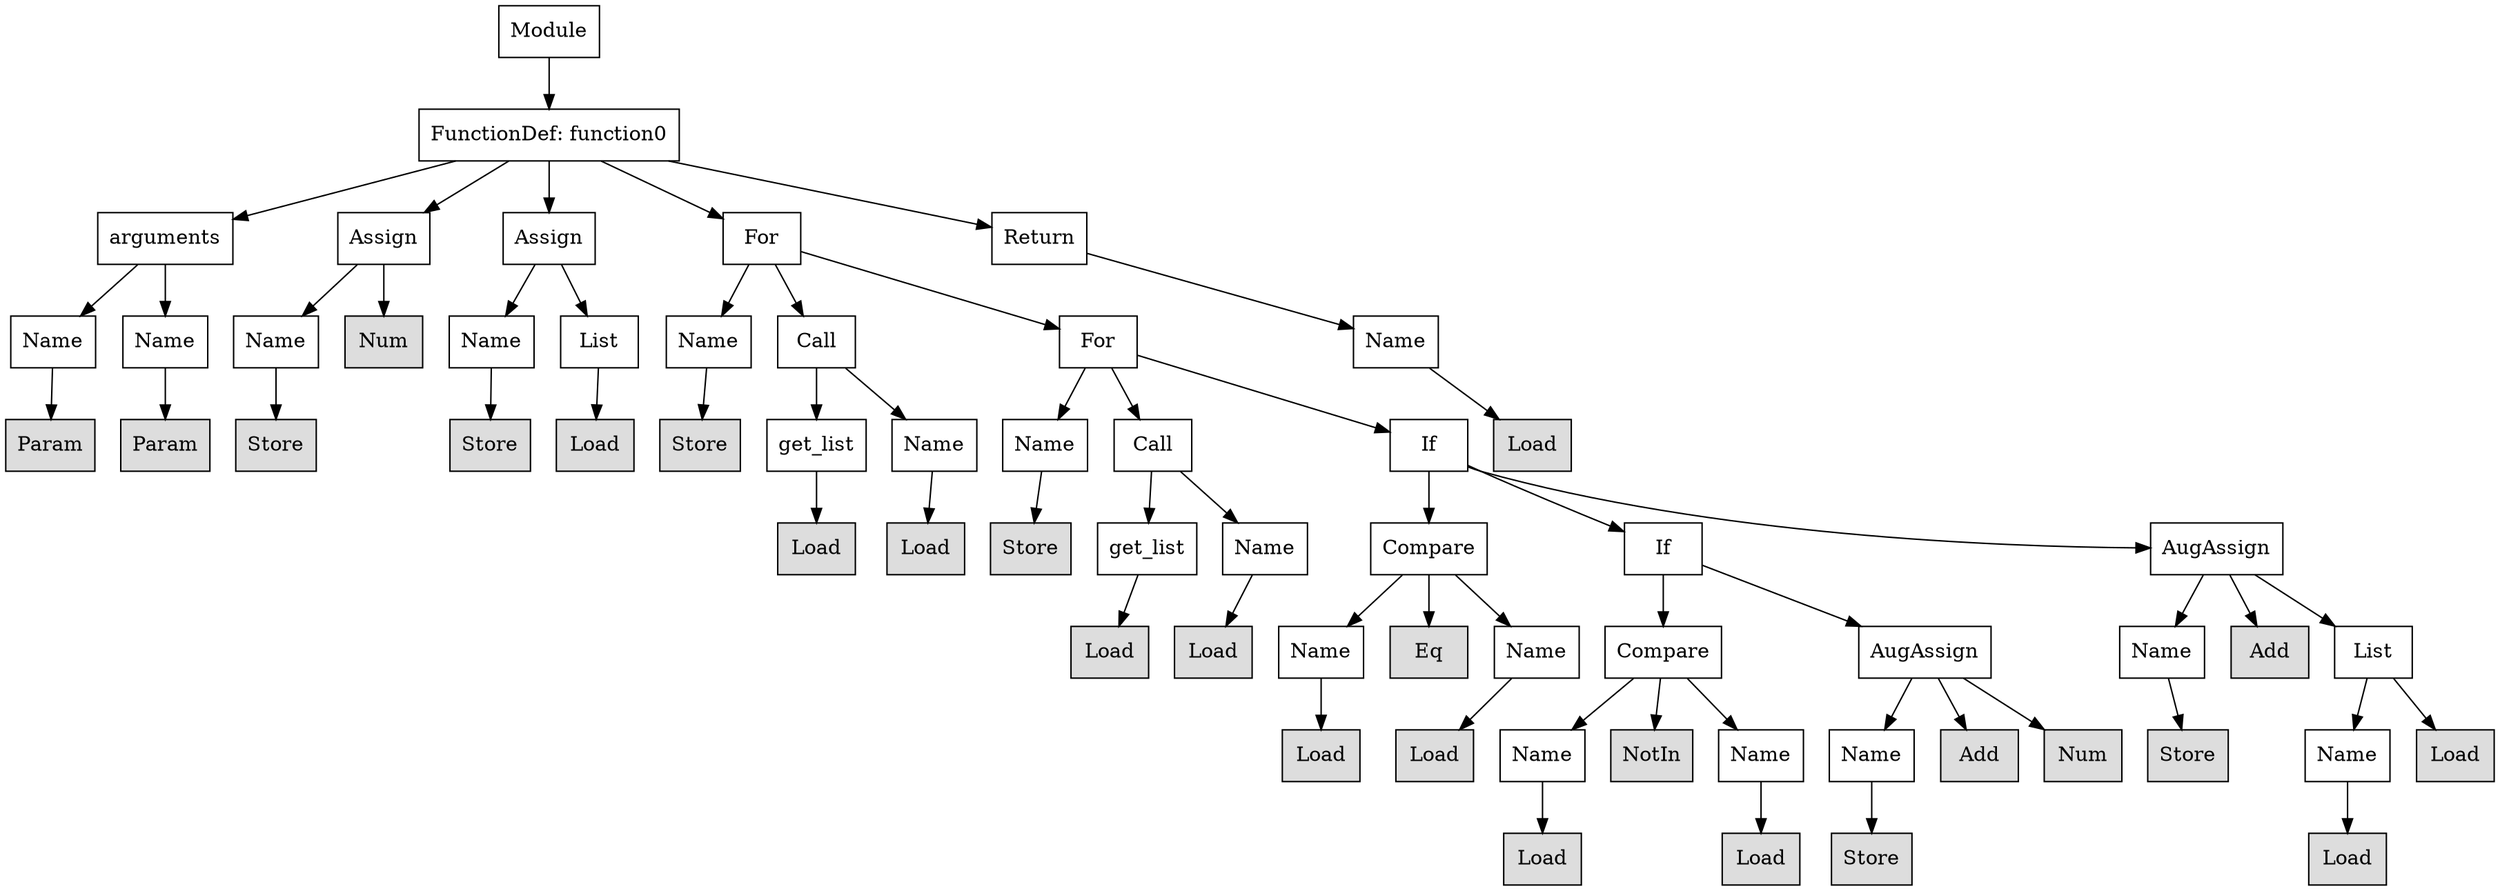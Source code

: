 digraph G {
n0 [shape=rect, label="Module"];
n1 [shape=rect, label="FunctionDef: function0"];
n2 [shape=rect, label="arguments"];
n3 [shape=rect, label="Assign"];
n4 [shape=rect, label="Assign"];
n5 [shape=rect, label="For"];
n6 [shape=rect, label="Return"];
n7 [shape=rect, label="Name"];
n8 [shape=rect, label="Name"];
n9 [shape=rect, label="Name"];
n10 [shape=rect, label="Num" style="filled" fillcolor="#dddddd"];
n11 [shape=rect, label="Name"];
n12 [shape=rect, label="List"];
n13 [shape=rect, label="Name"];
n14 [shape=rect, label="Call"];
n15 [shape=rect, label="For"];
n16 [shape=rect, label="Name"];
n17 [shape=rect, label="Param" style="filled" fillcolor="#dddddd"];
n18 [shape=rect, label="Param" style="filled" fillcolor="#dddddd"];
n19 [shape=rect, label="Store" style="filled" fillcolor="#dddddd"];
n20 [shape=rect, label="Store" style="filled" fillcolor="#dddddd"];
n21 [shape=rect, label="Load" style="filled" fillcolor="#dddddd"];
n22 [shape=rect, label="Store" style="filled" fillcolor="#dddddd"];
n23 [shape=rect, label="get_list"];
n24 [shape=rect, label="Name"];
n25 [shape=rect, label="Name"];
n26 [shape=rect, label="Call"];
n27 [shape=rect, label="If"];
n28 [shape=rect, label="Load" style="filled" fillcolor="#dddddd"];
n29 [shape=rect, label="Load" style="filled" fillcolor="#dddddd"];
n30 [shape=rect, label="Load" style="filled" fillcolor="#dddddd"];
n31 [shape=rect, label="Store" style="filled" fillcolor="#dddddd"];
n32 [shape=rect, label="get_list"];
n33 [shape=rect, label="Name"];
n34 [shape=rect, label="Compare"];
n35 [shape=rect, label="If"];
n36 [shape=rect, label="AugAssign"];
n37 [shape=rect, label="Load" style="filled" fillcolor="#dddddd"];
n38 [shape=rect, label="Load" style="filled" fillcolor="#dddddd"];
n39 [shape=rect, label="Name"];
n40 [shape=rect, label="Eq" style="filled" fillcolor="#dddddd"];
n41 [shape=rect, label="Name"];
n42 [shape=rect, label="Compare"];
n43 [shape=rect, label="AugAssign"];
n44 [shape=rect, label="Name"];
n45 [shape=rect, label="Add" style="filled" fillcolor="#dddddd"];
n46 [shape=rect, label="List"];
n47 [shape=rect, label="Load" style="filled" fillcolor="#dddddd"];
n48 [shape=rect, label="Load" style="filled" fillcolor="#dddddd"];
n49 [shape=rect, label="Name"];
n50 [shape=rect, label="NotIn" style="filled" fillcolor="#dddddd"];
n51 [shape=rect, label="Name"];
n52 [shape=rect, label="Name"];
n53 [shape=rect, label="Add" style="filled" fillcolor="#dddddd"];
n54 [shape=rect, label="Num" style="filled" fillcolor="#dddddd"];
n55 [shape=rect, label="Store" style="filled" fillcolor="#dddddd"];
n56 [shape=rect, label="Name"];
n57 [shape=rect, label="Load" style="filled" fillcolor="#dddddd"];
n58 [shape=rect, label="Load" style="filled" fillcolor="#dddddd"];
n59 [shape=rect, label="Load" style="filled" fillcolor="#dddddd"];
n60 [shape=rect, label="Store" style="filled" fillcolor="#dddddd"];
n61 [shape=rect, label="Load" style="filled" fillcolor="#dddddd"];
n0 -> n1;
n1 -> n2;
n1 -> n3;
n1 -> n4;
n1 -> n5;
n1 -> n6;
n2 -> n7;
n2 -> n8;
n3 -> n9;
n3 -> n10;
n4 -> n11;
n4 -> n12;
n5 -> n13;
n5 -> n14;
n5 -> n15;
n6 -> n16;
n7 -> n17;
n8 -> n18;
n9 -> n19;
n11 -> n20;
n12 -> n21;
n13 -> n22;
n14 -> n23;
n14 -> n24;
n15 -> n25;
n15 -> n26;
n15 -> n27;
n16 -> n28;
n23 -> n29;
n24 -> n30;
n25 -> n31;
n26 -> n32;
n26 -> n33;
n27 -> n34;
n27 -> n35;
n27 -> n36;
n32 -> n37;
n33 -> n38;
n34 -> n39;
n34 -> n40;
n34 -> n41;
n35 -> n42;
n35 -> n43;
n36 -> n44;
n36 -> n45;
n36 -> n46;
n39 -> n47;
n41 -> n48;
n42 -> n49;
n42 -> n50;
n42 -> n51;
n43 -> n52;
n43 -> n53;
n43 -> n54;
n44 -> n55;
n46 -> n56;
n46 -> n57;
n49 -> n58;
n51 -> n59;
n52 -> n60;
n56 -> n61;
}
